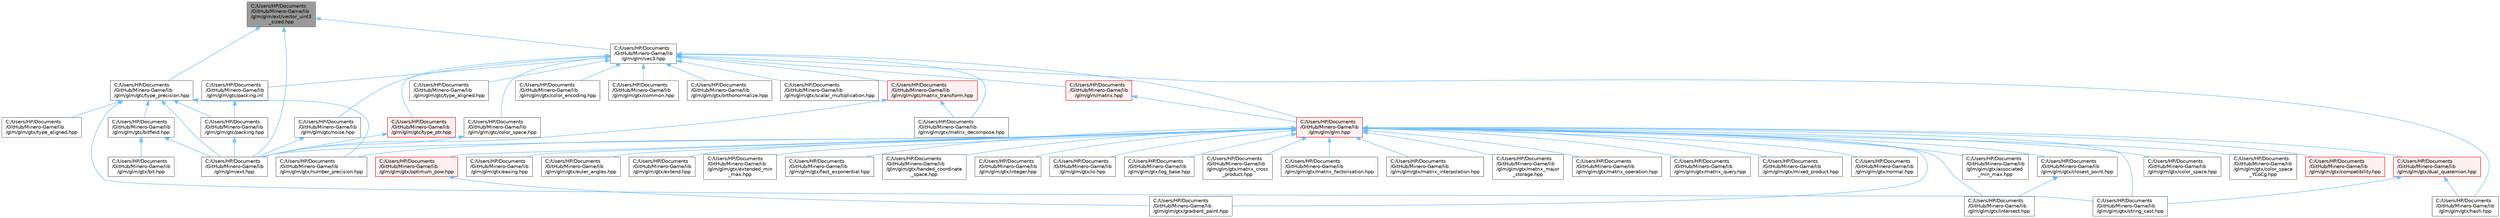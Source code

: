 digraph "C:/Users/HP/Documents/GitHub/Minero-Game/lib/glm/glm/ext/vector_uint3_sized.hpp"
{
 // LATEX_PDF_SIZE
  bgcolor="transparent";
  edge [fontname=Helvetica,fontsize=10,labelfontname=Helvetica,labelfontsize=10];
  node [fontname=Helvetica,fontsize=10,shape=box,height=0.2,width=0.4];
  Node1 [id="Node000001",label="C:/Users/HP/Documents\l/GitHub/Minero-Game/lib\l/glm/glm/ext/vector_uint3\l_sized.hpp",height=0.2,width=0.4,color="gray40", fillcolor="grey60", style="filled", fontcolor="black",tooltip=" "];
  Node1 -> Node2 [id="edge67_Node000001_Node000002",dir="back",color="steelblue1",style="solid",tooltip=" "];
  Node2 [id="Node000002",label="C:/Users/HP/Documents\l/GitHub/Minero-Game/lib\l/glm/glm/ext.hpp",height=0.2,width=0.4,color="grey40", fillcolor="white", style="filled",URL="$lib_2glm_2glm_2ext_8hpp.html",tooltip=" "];
  Node1 -> Node3 [id="edge68_Node000001_Node000003",dir="back",color="steelblue1",style="solid",tooltip=" "];
  Node3 [id="Node000003",label="C:/Users/HP/Documents\l/GitHub/Minero-Game/lib\l/glm/glm/gtc/type_precision.hpp",height=0.2,width=0.4,color="grey40", fillcolor="white", style="filled",URL="$lib_2glm_2glm_2gtc_2type__precision_8hpp.html",tooltip=" "];
  Node3 -> Node2 [id="edge69_Node000003_Node000002",dir="back",color="steelblue1",style="solid",tooltip=" "];
  Node3 -> Node4 [id="edge70_Node000003_Node000004",dir="back",color="steelblue1",style="solid",tooltip=" "];
  Node4 [id="Node000004",label="C:/Users/HP/Documents\l/GitHub/Minero-Game/lib\l/glm/glm/gtc/bitfield.hpp",height=0.2,width=0.4,color="grey40", fillcolor="white", style="filled",URL="$lib_2glm_2glm_2gtc_2bitfield_8hpp.html",tooltip=" "];
  Node4 -> Node2 [id="edge71_Node000004_Node000002",dir="back",color="steelblue1",style="solid",tooltip=" "];
  Node4 -> Node5 [id="edge72_Node000004_Node000005",dir="back",color="steelblue1",style="solid",tooltip=" "];
  Node5 [id="Node000005",label="C:/Users/HP/Documents\l/GitHub/Minero-Game/lib\l/glm/glm/gtx/bit.hpp",height=0.2,width=0.4,color="grey40", fillcolor="white", style="filled",URL="$lib_2glm_2glm_2gtx_2bit_8hpp.html",tooltip=" "];
  Node3 -> Node6 [id="edge73_Node000003_Node000006",dir="back",color="steelblue1",style="solid",tooltip=" "];
  Node6 [id="Node000006",label="C:/Users/HP/Documents\l/GitHub/Minero-Game/lib\l/glm/glm/gtc/packing.hpp",height=0.2,width=0.4,color="grey40", fillcolor="white", style="filled",URL="$lib_2glm_2glm_2gtc_2packing_8hpp.html",tooltip=" "];
  Node6 -> Node2 [id="edge74_Node000006_Node000002",dir="back",color="steelblue1",style="solid",tooltip=" "];
  Node3 -> Node7 [id="edge75_Node000003_Node000007",dir="back",color="steelblue1",style="solid",tooltip=" "];
  Node7 [id="Node000007",label="C:/Users/HP/Documents\l/GitHub/Minero-Game/lib\l/glm/glm/gtx/number_precision.hpp",height=0.2,width=0.4,color="grey40", fillcolor="white", style="filled",URL="$lib_2glm_2glm_2gtx_2number__precision_8hpp.html",tooltip=" "];
  Node3 -> Node8 [id="edge76_Node000003_Node000008",dir="back",color="steelblue1",style="solid",tooltip=" "];
  Node8 [id="Node000008",label="C:/Users/HP/Documents\l/GitHub/Minero-Game/lib\l/glm/glm/gtx/string_cast.hpp",height=0.2,width=0.4,color="grey40", fillcolor="white", style="filled",URL="$lib_2glm_2glm_2gtx_2string__cast_8hpp.html",tooltip=" "];
  Node3 -> Node9 [id="edge77_Node000003_Node000009",dir="back",color="steelblue1",style="solid",tooltip=" "];
  Node9 [id="Node000009",label="C:/Users/HP/Documents\l/GitHub/Minero-Game/lib\l/glm/glm/gtx/type_aligned.hpp",height=0.2,width=0.4,color="grey40", fillcolor="white", style="filled",URL="$lib_2glm_2glm_2gtx_2type__aligned_8hpp.html",tooltip=" "];
  Node1 -> Node10 [id="edge78_Node000001_Node000010",dir="back",color="steelblue1",style="solid",tooltip=" "];
  Node10 [id="Node000010",label="C:/Users/HP/Documents\l/GitHub/Minero-Game/lib\l/glm/glm/vec3.hpp",height=0.2,width=0.4,color="grey40", fillcolor="white", style="filled",URL="$lib_2glm_2glm_2vec3_8hpp.html",tooltip=" "];
  Node10 -> Node11 [id="edge79_Node000010_Node000011",dir="back",color="steelblue1",style="solid",tooltip=" "];
  Node11 [id="Node000011",label="C:/Users/HP/Documents\l/GitHub/Minero-Game/lib\l/glm/glm/glm.hpp",height=0.2,width=0.4,color="red", fillcolor="#FFF0F0", style="filled",URL="$lib_2glm_2glm_2glm_8hpp.html",tooltip=" "];
  Node11 -> Node2 [id="edge80_Node000011_Node000002",dir="back",color="steelblue1",style="solid",tooltip=" "];
  Node11 -> Node12 [id="edge81_Node000011_Node000012",dir="back",color="steelblue1",style="solid",tooltip=" "];
  Node12 [id="Node000012",label="C:/Users/HP/Documents\l/GitHub/Minero-Game/lib\l/glm/glm/gtx/associated\l_min_max.hpp",height=0.2,width=0.4,color="grey40", fillcolor="white", style="filled",URL="$lib_2glm_2glm_2gtx_2associated__min__max_8hpp.html",tooltip=" "];
  Node11 -> Node13 [id="edge82_Node000011_Node000013",dir="back",color="steelblue1",style="solid",tooltip=" "];
  Node13 [id="Node000013",label="C:/Users/HP/Documents\l/GitHub/Minero-Game/lib\l/glm/glm/gtx/closest_point.hpp",height=0.2,width=0.4,color="grey40", fillcolor="white", style="filled",URL="$lib_2glm_2glm_2gtx_2closest__point_8hpp.html",tooltip=" "];
  Node13 -> Node14 [id="edge83_Node000013_Node000014",dir="back",color="steelblue1",style="solid",tooltip=" "];
  Node14 [id="Node000014",label="C:/Users/HP/Documents\l/GitHub/Minero-Game/lib\l/glm/glm/gtx/intersect.hpp",height=0.2,width=0.4,color="grey40", fillcolor="white", style="filled",URL="$lib_2glm_2glm_2gtx_2intersect_8hpp.html",tooltip=" "];
  Node11 -> Node15 [id="edge84_Node000011_Node000015",dir="back",color="steelblue1",style="solid",tooltip=" "];
  Node15 [id="Node000015",label="C:/Users/HP/Documents\l/GitHub/Minero-Game/lib\l/glm/glm/gtx/color_space.hpp",height=0.2,width=0.4,color="grey40", fillcolor="white", style="filled",URL="$lib_2glm_2glm_2gtx_2color__space_8hpp.html",tooltip=" "];
  Node11 -> Node16 [id="edge85_Node000011_Node000016",dir="back",color="steelblue1",style="solid",tooltip=" "];
  Node16 [id="Node000016",label="C:/Users/HP/Documents\l/GitHub/Minero-Game/lib\l/glm/glm/gtx/color_space\l_YCoCg.hpp",height=0.2,width=0.4,color="grey40", fillcolor="white", style="filled",URL="$lib_2glm_2glm_2gtx_2color__space___y_co_cg_8hpp.html",tooltip=" "];
  Node11 -> Node17 [id="edge86_Node000011_Node000017",dir="back",color="steelblue1",style="solid",tooltip=" "];
  Node17 [id="Node000017",label="C:/Users/HP/Documents\l/GitHub/Minero-Game/lib\l/glm/glm/gtx/compatibility.hpp",height=0.2,width=0.4,color="red", fillcolor="#FFF0F0", style="filled",URL="$lib_2glm_2glm_2gtx_2compatibility_8hpp.html",tooltip=" "];
  Node11 -> Node20 [id="edge87_Node000011_Node000020",dir="back",color="steelblue1",style="solid",tooltip=" "];
  Node20 [id="Node000020",label="C:/Users/HP/Documents\l/GitHub/Minero-Game/lib\l/glm/glm/gtx/dual_quaternion.hpp",height=0.2,width=0.4,color="red", fillcolor="#FFF0F0", style="filled",URL="$lib_2glm_2glm_2gtx_2dual__quaternion_8hpp.html",tooltip=" "];
  Node20 -> Node21 [id="edge88_Node000020_Node000021",dir="back",color="steelblue1",style="solid",tooltip=" "];
  Node21 [id="Node000021",label="C:/Users/HP/Documents\l/GitHub/Minero-Game/lib\l/glm/glm/gtx/hash.hpp",height=0.2,width=0.4,color="grey40", fillcolor="white", style="filled",URL="$lib_2glm_2glm_2gtx_2hash_8hpp.html",tooltip=" "];
  Node20 -> Node8 [id="edge89_Node000020_Node000008",dir="back",color="steelblue1",style="solid",tooltip=" "];
  Node11 -> Node25 [id="edge90_Node000011_Node000025",dir="back",color="steelblue1",style="solid",tooltip=" "];
  Node25 [id="Node000025",label="C:/Users/HP/Documents\l/GitHub/Minero-Game/lib\l/glm/glm/gtx/easing.hpp",height=0.2,width=0.4,color="grey40", fillcolor="white", style="filled",URL="$lib_2glm_2glm_2gtx_2easing_8hpp.html",tooltip=" "];
  Node11 -> Node19 [id="edge91_Node000011_Node000019",dir="back",color="steelblue1",style="solid",tooltip=" "];
  Node19 [id="Node000019",label="C:/Users/HP/Documents\l/GitHub/Minero-Game/lib\l/glm/glm/gtx/euler_angles.hpp",height=0.2,width=0.4,color="grey40", fillcolor="white", style="filled",URL="$lib_2glm_2glm_2gtx_2euler__angles_8hpp.html",tooltip=" "];
  Node11 -> Node26 [id="edge92_Node000011_Node000026",dir="back",color="steelblue1",style="solid",tooltip=" "];
  Node26 [id="Node000026",label="C:/Users/HP/Documents\l/GitHub/Minero-Game/lib\l/glm/glm/gtx/extend.hpp",height=0.2,width=0.4,color="grey40", fillcolor="white", style="filled",URL="$lib_2glm_2glm_2gtx_2extend_8hpp.html",tooltip=" "];
  Node11 -> Node27 [id="edge93_Node000011_Node000027",dir="back",color="steelblue1",style="solid",tooltip=" "];
  Node27 [id="Node000027",label="C:/Users/HP/Documents\l/GitHub/Minero-Game/lib\l/glm/glm/gtx/extended_min\l_max.hpp",height=0.2,width=0.4,color="grey40", fillcolor="white", style="filled",URL="$lib_2glm_2glm_2gtx_2extended__min__max_8hpp.html",tooltip=" "];
  Node11 -> Node28 [id="edge94_Node000011_Node000028",dir="back",color="steelblue1",style="solid",tooltip=" "];
  Node28 [id="Node000028",label="C:/Users/HP/Documents\l/GitHub/Minero-Game/lib\l/glm/glm/gtx/fast_exponential.hpp",height=0.2,width=0.4,color="grey40", fillcolor="white", style="filled",URL="$lib_2glm_2glm_2gtx_2fast__exponential_8hpp.html",tooltip=" "];
  Node11 -> Node29 [id="edge95_Node000011_Node000029",dir="back",color="steelblue1",style="solid",tooltip=" "];
  Node29 [id="Node000029",label="C:/Users/HP/Documents\l/GitHub/Minero-Game/lib\l/glm/glm/gtx/gradient_paint.hpp",height=0.2,width=0.4,color="grey40", fillcolor="white", style="filled",URL="$lib_2glm_2glm_2gtx_2gradient__paint_8hpp.html",tooltip=" "];
  Node11 -> Node30 [id="edge96_Node000011_Node000030",dir="back",color="steelblue1",style="solid",tooltip=" "];
  Node30 [id="Node000030",label="C:/Users/HP/Documents\l/GitHub/Minero-Game/lib\l/glm/glm/gtx/handed_coordinate\l_space.hpp",height=0.2,width=0.4,color="grey40", fillcolor="white", style="filled",URL="$lib_2glm_2glm_2gtx_2handed__coordinate__space_8hpp.html",tooltip=" "];
  Node11 -> Node31 [id="edge97_Node000011_Node000031",dir="back",color="steelblue1",style="solid",tooltip=" "];
  Node31 [id="Node000031",label="C:/Users/HP/Documents\l/GitHub/Minero-Game/lib\l/glm/glm/gtx/integer.hpp",height=0.2,width=0.4,color="grey40", fillcolor="white", style="filled",URL="$lib_2glm_2glm_2gtx_2integer_8hpp.html",tooltip=" "];
  Node11 -> Node14 [id="edge98_Node000011_Node000014",dir="back",color="steelblue1",style="solid",tooltip=" "];
  Node11 -> Node24 [id="edge99_Node000011_Node000024",dir="back",color="steelblue1",style="solid",tooltip=" "];
  Node24 [id="Node000024",label="C:/Users/HP/Documents\l/GitHub/Minero-Game/lib\l/glm/glm/gtx/io.hpp",height=0.2,width=0.4,color="grey40", fillcolor="white", style="filled",URL="$lib_2glm_2glm_2gtx_2io_8hpp.html",tooltip=" "];
  Node11 -> Node32 [id="edge100_Node000011_Node000032",dir="back",color="steelblue1",style="solid",tooltip=" "];
  Node32 [id="Node000032",label="C:/Users/HP/Documents\l/GitHub/Minero-Game/lib\l/glm/glm/gtx/log_base.hpp",height=0.2,width=0.4,color="grey40", fillcolor="white", style="filled",URL="$lib_2glm_2glm_2gtx_2log__base_8hpp.html",tooltip=" "];
  Node11 -> Node33 [id="edge101_Node000011_Node000033",dir="back",color="steelblue1",style="solid",tooltip=" "];
  Node33 [id="Node000033",label="C:/Users/HP/Documents\l/GitHub/Minero-Game/lib\l/glm/glm/gtx/matrix_cross\l_product.hpp",height=0.2,width=0.4,color="grey40", fillcolor="white", style="filled",URL="$lib_2glm_2glm_2gtx_2matrix__cross__product_8hpp.html",tooltip=" "];
  Node11 -> Node34 [id="edge102_Node000011_Node000034",dir="back",color="steelblue1",style="solid",tooltip=" "];
  Node34 [id="Node000034",label="C:/Users/HP/Documents\l/GitHub/Minero-Game/lib\l/glm/glm/gtx/matrix_factorisation.hpp",height=0.2,width=0.4,color="grey40", fillcolor="white", style="filled",URL="$lib_2glm_2glm_2gtx_2matrix__factorisation_8hpp.html",tooltip=" "];
  Node11 -> Node35 [id="edge103_Node000011_Node000035",dir="back",color="steelblue1",style="solid",tooltip=" "];
  Node35 [id="Node000035",label="C:/Users/HP/Documents\l/GitHub/Minero-Game/lib\l/glm/glm/gtx/matrix_interpolation.hpp",height=0.2,width=0.4,color="grey40", fillcolor="white", style="filled",URL="$lib_2glm_2glm_2gtx_2matrix__interpolation_8hpp.html",tooltip=" "];
  Node11 -> Node36 [id="edge104_Node000011_Node000036",dir="back",color="steelblue1",style="solid",tooltip=" "];
  Node36 [id="Node000036",label="C:/Users/HP/Documents\l/GitHub/Minero-Game/lib\l/glm/glm/gtx/matrix_major\l_storage.hpp",height=0.2,width=0.4,color="grey40", fillcolor="white", style="filled",URL="$lib_2glm_2glm_2gtx_2matrix__major__storage_8hpp.html",tooltip=" "];
  Node11 -> Node37 [id="edge105_Node000011_Node000037",dir="back",color="steelblue1",style="solid",tooltip=" "];
  Node37 [id="Node000037",label="C:/Users/HP/Documents\l/GitHub/Minero-Game/lib\l/glm/glm/gtx/matrix_operation.hpp",height=0.2,width=0.4,color="grey40", fillcolor="white", style="filled",URL="$lib_2glm_2glm_2gtx_2matrix__operation_8hpp.html",tooltip=" "];
  Node11 -> Node38 [id="edge106_Node000011_Node000038",dir="back",color="steelblue1",style="solid",tooltip=" "];
  Node38 [id="Node000038",label="C:/Users/HP/Documents\l/GitHub/Minero-Game/lib\l/glm/glm/gtx/matrix_query.hpp",height=0.2,width=0.4,color="grey40", fillcolor="white", style="filled",URL="$lib_2glm_2glm_2gtx_2matrix__query_8hpp.html",tooltip=" "];
  Node11 -> Node39 [id="edge107_Node000011_Node000039",dir="back",color="steelblue1",style="solid",tooltip=" "];
  Node39 [id="Node000039",label="C:/Users/HP/Documents\l/GitHub/Minero-Game/lib\l/glm/glm/gtx/mixed_product.hpp",height=0.2,width=0.4,color="grey40", fillcolor="white", style="filled",URL="$lib_2glm_2glm_2gtx_2mixed__product_8hpp.html",tooltip=" "];
  Node11 -> Node40 [id="edge108_Node000011_Node000040",dir="back",color="steelblue1",style="solid",tooltip=" "];
  Node40 [id="Node000040",label="C:/Users/HP/Documents\l/GitHub/Minero-Game/lib\l/glm/glm/gtx/normal.hpp",height=0.2,width=0.4,color="grey40", fillcolor="white", style="filled",URL="$lib_2glm_2glm_2gtx_2normal_8hpp.html",tooltip=" "];
  Node11 -> Node7 [id="edge109_Node000011_Node000007",dir="back",color="steelblue1",style="solid",tooltip=" "];
  Node11 -> Node41 [id="edge110_Node000011_Node000041",dir="back",color="steelblue1",style="solid",tooltip=" "];
  Node41 [id="Node000041",label="C:/Users/HP/Documents\l/GitHub/Minero-Game/lib\l/glm/glm/gtx/optimum_pow.hpp",height=0.2,width=0.4,color="red", fillcolor="#FFF0F0", style="filled",URL="$lib_2glm_2glm_2gtx_2optimum__pow_8hpp.html",tooltip=" "];
  Node41 -> Node29 [id="edge111_Node000041_Node000029",dir="back",color="steelblue1",style="solid",tooltip=" "];
  Node11 -> Node8 [id="edge112_Node000011_Node000008",dir="back",color="steelblue1",style="solid",tooltip=" "];
  Node10 -> Node58 [id="edge113_Node000010_Node000058",dir="back",color="steelblue1",style="solid",tooltip=" "];
  Node58 [id="Node000058",label="C:/Users/HP/Documents\l/GitHub/Minero-Game/lib\l/glm/glm/gtc/color_space.hpp",height=0.2,width=0.4,color="grey40", fillcolor="white", style="filled",URL="$lib_2glm_2glm_2gtc_2color__space_8hpp.html",tooltip=" "];
  Node58 -> Node2 [id="edge114_Node000058_Node000002",dir="back",color="steelblue1",style="solid",tooltip=" "];
  Node10 -> Node59 [id="edge115_Node000010_Node000059",dir="back",color="steelblue1",style="solid",tooltip=" "];
  Node59 [id="Node000059",label="C:/Users/HP/Documents\l/GitHub/Minero-Game/lib\l/glm/glm/gtc/matrix_transform.hpp",height=0.2,width=0.4,color="red", fillcolor="#FFF0F0", style="filled",URL="$lib_2glm_2glm_2gtc_2matrix__transform_8hpp.html",tooltip=" "];
  Node59 -> Node2 [id="edge116_Node000059_Node000002",dir="back",color="steelblue1",style="solid",tooltip=" "];
  Node59 -> Node65 [id="edge117_Node000059_Node000065",dir="back",color="steelblue1",style="solid",tooltip=" "];
  Node65 [id="Node000065",label="C:/Users/HP/Documents\l/GitHub/Minero-Game/lib\l/glm/glm/gtx/matrix_decompose.hpp",height=0.2,width=0.4,color="grey40", fillcolor="white", style="filled",URL="$lib_2glm_2glm_2gtx_2matrix__decompose_8hpp.html",tooltip=" "];
  Node10 -> Node69 [id="edge118_Node000010_Node000069",dir="back",color="steelblue1",style="solid",tooltip=" "];
  Node69 [id="Node000069",label="C:/Users/HP/Documents\l/GitHub/Minero-Game/lib\l/glm/glm/gtc/noise.hpp",height=0.2,width=0.4,color="grey40", fillcolor="white", style="filled",URL="$lib_2glm_2glm_2gtc_2noise_8hpp.html",tooltip=" "];
  Node69 -> Node2 [id="edge119_Node000069_Node000002",dir="back",color="steelblue1",style="solid",tooltip=" "];
  Node10 -> Node70 [id="edge120_Node000010_Node000070",dir="back",color="steelblue1",style="solid",tooltip=" "];
  Node70 [id="Node000070",label="C:/Users/HP/Documents\l/GitHub/Minero-Game/lib\l/glm/glm/gtc/packing.inl",height=0.2,width=0.4,color="grey40", fillcolor="white", style="filled",URL="$lib_2glm_2glm_2gtc_2packing_8inl.html",tooltip=" "];
  Node70 -> Node6 [id="edge121_Node000070_Node000006",dir="back",color="steelblue1",style="solid",tooltip=" "];
  Node10 -> Node71 [id="edge122_Node000010_Node000071",dir="back",color="steelblue1",style="solid",tooltip=" "];
  Node71 [id="Node000071",label="C:/Users/HP/Documents\l/GitHub/Minero-Game/lib\l/glm/glm/gtc/type_aligned.hpp",height=0.2,width=0.4,color="grey40", fillcolor="white", style="filled",URL="$lib_2glm_2glm_2gtc_2type__aligned_8hpp.html",tooltip=" "];
  Node10 -> Node63 [id="edge123_Node000010_Node000063",dir="back",color="steelblue1",style="solid",tooltip=" "];
  Node63 [id="Node000063",label="C:/Users/HP/Documents\l/GitHub/Minero-Game/lib\l/glm/glm/gtc/type_ptr.hpp",height=0.2,width=0.4,color="red", fillcolor="#FFF0F0", style="filled",URL="$lib_2glm_2glm_2gtc_2type__ptr_8hpp.html",tooltip=" "];
  Node63 -> Node2 [id="edge124_Node000063_Node000002",dir="back",color="steelblue1",style="solid",tooltip=" "];
  Node10 -> Node72 [id="edge125_Node000010_Node000072",dir="back",color="steelblue1",style="solid",tooltip=" "];
  Node72 [id="Node000072",label="C:/Users/HP/Documents\l/GitHub/Minero-Game/lib\l/glm/glm/gtx/color_encoding.hpp",height=0.2,width=0.4,color="grey40", fillcolor="white", style="filled",URL="$lib_2glm_2glm_2gtx_2color__encoding_8hpp.html",tooltip=" "];
  Node10 -> Node73 [id="edge126_Node000010_Node000073",dir="back",color="steelblue1",style="solid",tooltip=" "];
  Node73 [id="Node000073",label="C:/Users/HP/Documents\l/GitHub/Minero-Game/lib\l/glm/glm/gtx/common.hpp",height=0.2,width=0.4,color="grey40", fillcolor="white", style="filled",URL="$lib_2glm_2glm_2gtx_2common_8hpp.html",tooltip=" "];
  Node10 -> Node21 [id="edge127_Node000010_Node000021",dir="back",color="steelblue1",style="solid",tooltip=" "];
  Node10 -> Node65 [id="edge128_Node000010_Node000065",dir="back",color="steelblue1",style="solid",tooltip=" "];
  Node10 -> Node74 [id="edge129_Node000010_Node000074",dir="back",color="steelblue1",style="solid",tooltip=" "];
  Node74 [id="Node000074",label="C:/Users/HP/Documents\l/GitHub/Minero-Game/lib\l/glm/glm/gtx/orthonormalize.hpp",height=0.2,width=0.4,color="grey40", fillcolor="white", style="filled",URL="$lib_2glm_2glm_2gtx_2orthonormalize_8hpp.html",tooltip=" "];
  Node10 -> Node75 [id="edge130_Node000010_Node000075",dir="back",color="steelblue1",style="solid",tooltip=" "];
  Node75 [id="Node000075",label="C:/Users/HP/Documents\l/GitHub/Minero-Game/lib\l/glm/glm/gtx/scalar_multiplication.hpp",height=0.2,width=0.4,color="grey40", fillcolor="white", style="filled",URL="$lib_2glm_2glm_2gtx_2scalar__multiplication_8hpp.html",tooltip=" "];
  Node10 -> Node76 [id="edge131_Node000010_Node000076",dir="back",color="steelblue1",style="solid",tooltip=" "];
  Node76 [id="Node000076",label="C:/Users/HP/Documents\l/GitHub/Minero-Game/lib\l/glm/glm/matrix.hpp",height=0.2,width=0.4,color="red", fillcolor="#FFF0F0", style="filled",URL="$lib_2glm_2glm_2matrix_8hpp.html",tooltip=" "];
  Node76 -> Node11 [id="edge132_Node000076_Node000011",dir="back",color="steelblue1",style="solid",tooltip=" "];
}
